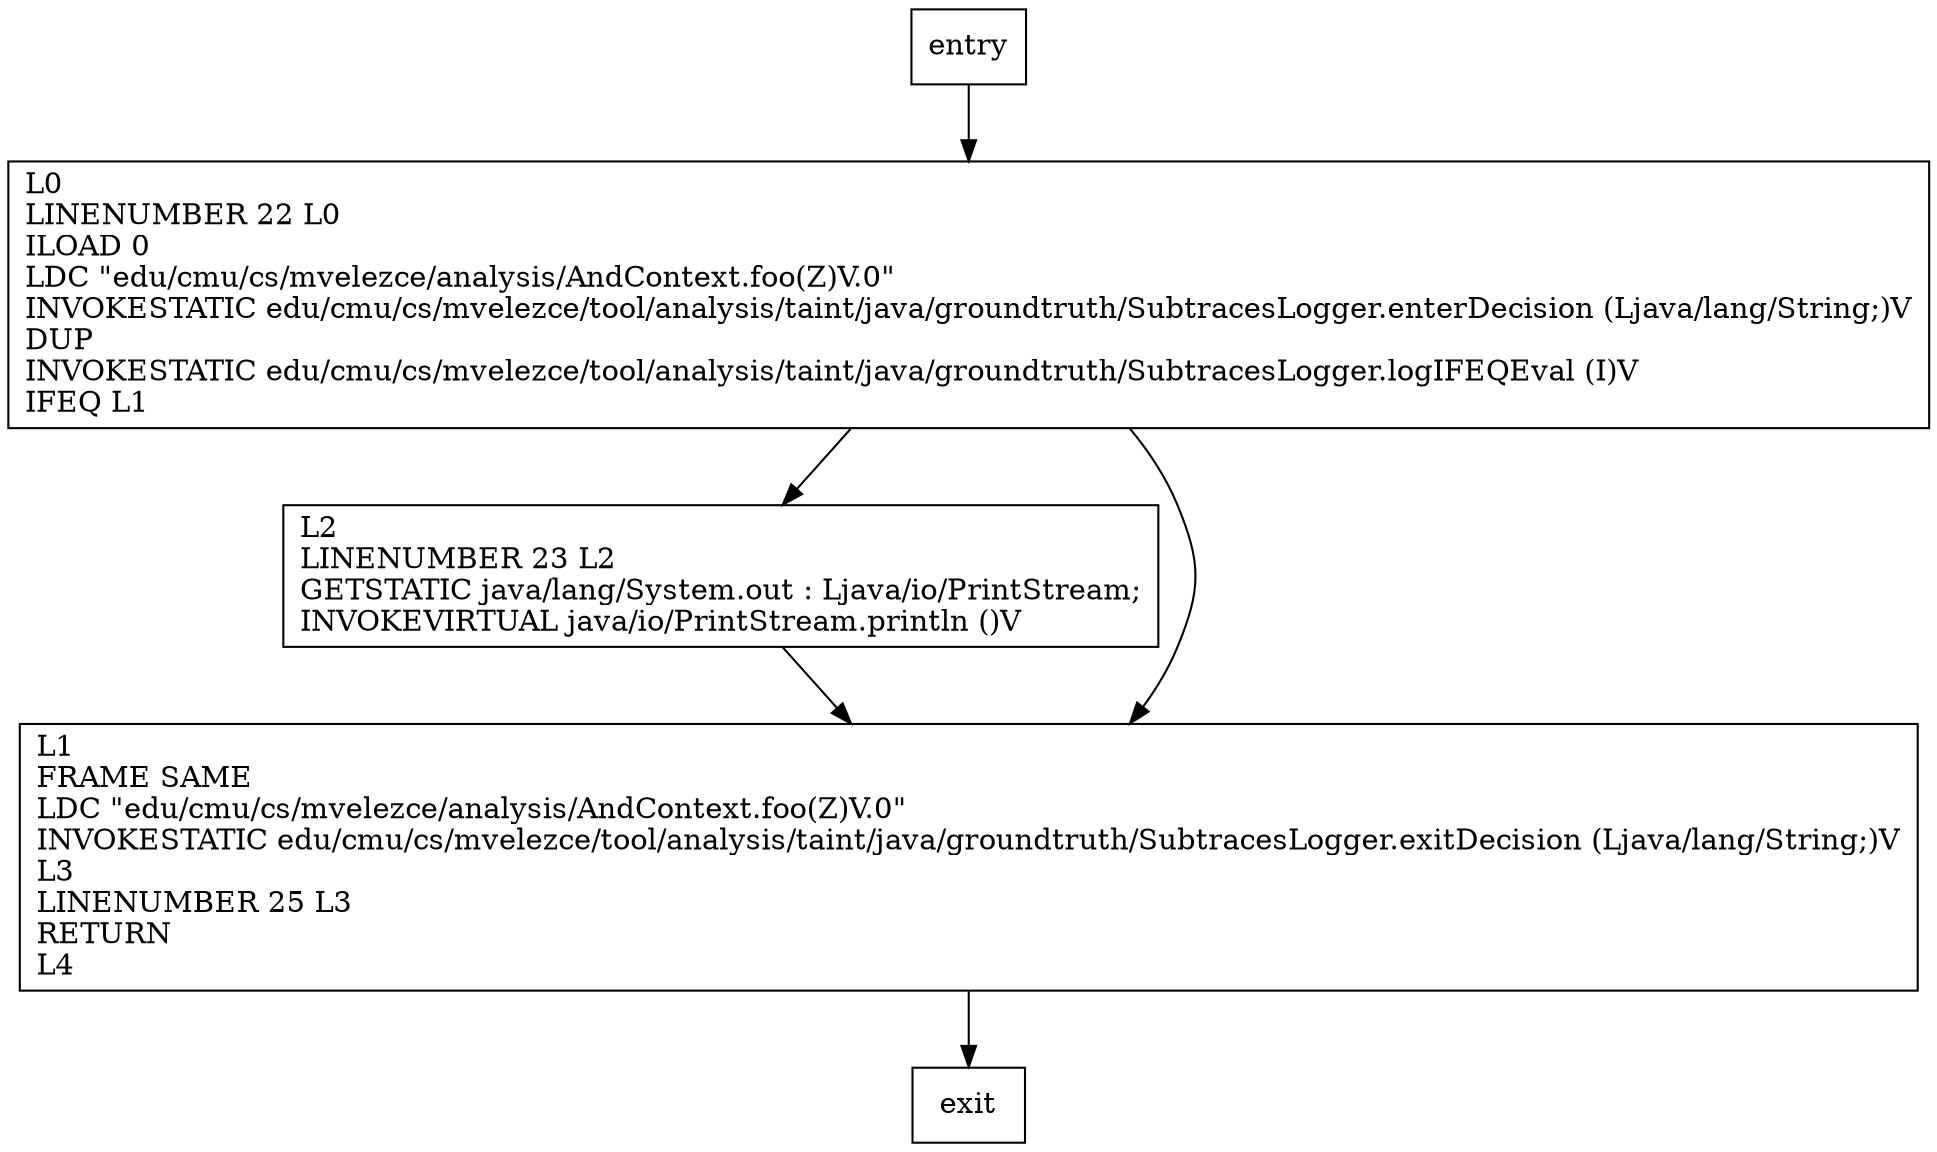 digraph foo {
node [shape=record];
1269006535 [label="L2\lLINENUMBER 23 L2\lGETSTATIC java/lang/System.out : Ljava/io/PrintStream;\lINVOKEVIRTUAL java/io/PrintStream.println ()V\l"];
2018270965 [label="L1\lFRAME SAME\lLDC \"edu/cmu/cs/mvelezce/analysis/AndContext.foo(Z)V.0\"\lINVOKESTATIC edu/cmu/cs/mvelezce/tool/analysis/taint/java/groundtruth/SubtracesLogger.exitDecision (Ljava/lang/String;)V\lL3\lLINENUMBER 25 L3\lRETURN\lL4\l"];
1940749968 [label="L0\lLINENUMBER 22 L0\lILOAD 0\lLDC \"edu/cmu/cs/mvelezce/analysis/AndContext.foo(Z)V.0\"\lINVOKESTATIC edu/cmu/cs/mvelezce/tool/analysis/taint/java/groundtruth/SubtracesLogger.enterDecision (Ljava/lang/String;)V\lDUP\lINVOKESTATIC edu/cmu/cs/mvelezce/tool/analysis/taint/java/groundtruth/SubtracesLogger.logIFEQEval (I)V\lIFEQ L1\l"];
entry;
exit;
1269006535 -> 2018270965;
entry -> 1940749968;
2018270965 -> exit;
1940749968 -> 1269006535;
1940749968 -> 2018270965;
}
